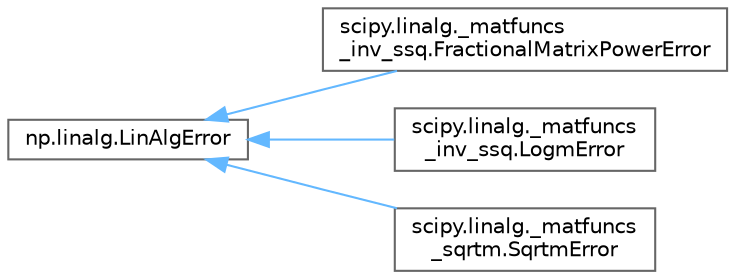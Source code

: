 digraph "Graphical Class Hierarchy"
{
 // LATEX_PDF_SIZE
  bgcolor="transparent";
  edge [fontname=Helvetica,fontsize=10,labelfontname=Helvetica,labelfontsize=10];
  node [fontname=Helvetica,fontsize=10,shape=box,height=0.2,width=0.4];
  rankdir="LR";
  Node0 [id="Node000000",label="np.linalg.LinAlgError",height=0.2,width=0.4,color="grey40", fillcolor="white", style="filled",URL="$d2/df4/classnp_1_1linalg_1_1LinAlgError.html",tooltip=" "];
  Node0 -> Node1 [id="edge4170_Node000000_Node000001",dir="back",color="steelblue1",style="solid",tooltip=" "];
  Node1 [id="Node000001",label="scipy.linalg._matfuncs\l_inv_ssq.FractionalMatrixPowerError",height=0.2,width=0.4,color="grey40", fillcolor="white", style="filled",URL="$d1/d62/classscipy_1_1linalg_1_1__matfuncs__inv__ssq_1_1FractionalMatrixPowerError.html",tooltip=" "];
  Node0 -> Node2 [id="edge4171_Node000000_Node000002",dir="back",color="steelblue1",style="solid",tooltip=" "];
  Node2 [id="Node000002",label="scipy.linalg._matfuncs\l_inv_ssq.LogmError",height=0.2,width=0.4,color="grey40", fillcolor="white", style="filled",URL="$d6/dea/classscipy_1_1linalg_1_1__matfuncs__inv__ssq_1_1LogmError.html",tooltip=" "];
  Node0 -> Node3 [id="edge4172_Node000000_Node000003",dir="back",color="steelblue1",style="solid",tooltip=" "];
  Node3 [id="Node000003",label="scipy.linalg._matfuncs\l_sqrtm.SqrtmError",height=0.2,width=0.4,color="grey40", fillcolor="white", style="filled",URL="$de/db6/classscipy_1_1linalg_1_1__matfuncs__sqrtm_1_1SqrtmError.html",tooltip=" "];
}
